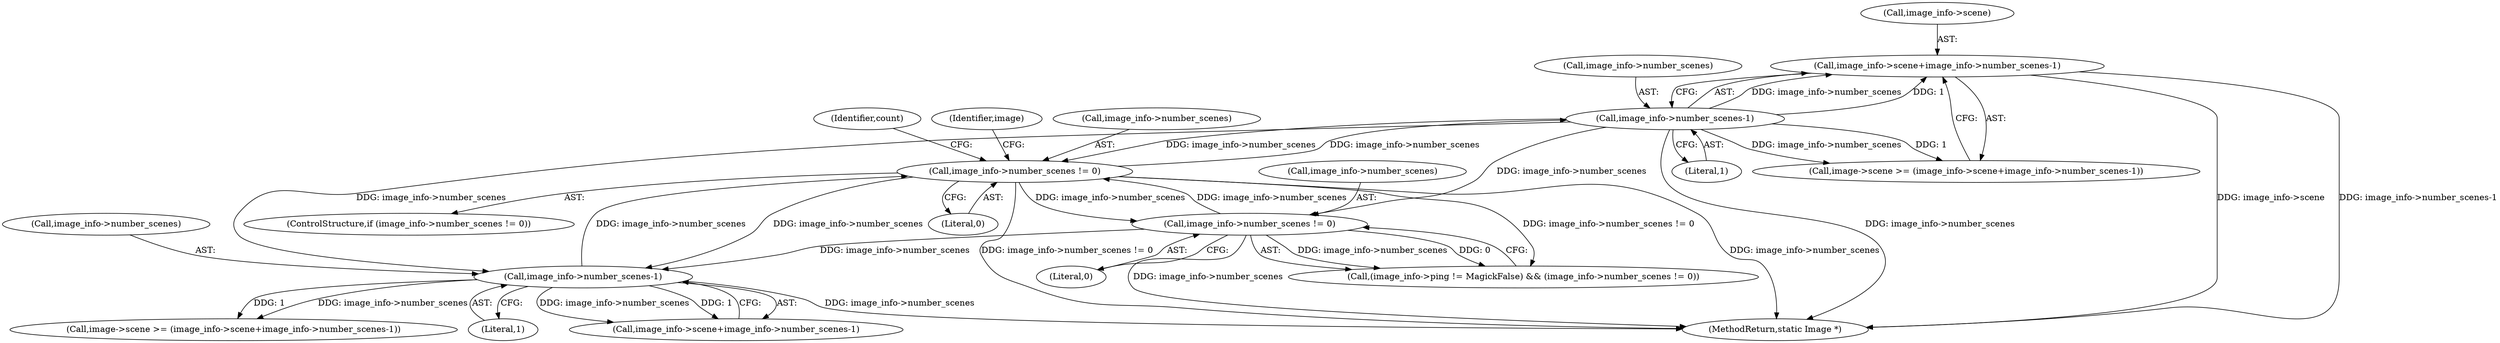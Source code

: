 digraph "0_ImageMagick_f6e9d0d9955e85bdd7540b251cd50d598dacc5e6_70@pointer" {
"1002151" [label="(Call,image_info->scene+image_info->number_scenes-1)"];
"1002155" [label="(Call,image_info->number_scenes-1)"];
"1002141" [label="(Call,image_info->number_scenes != 0)"];
"1001148" [label="(Call,image_info->number_scenes != 0)"];
"1001162" [label="(Call,image_info->number_scenes-1)"];
"1002142" [label="(Call,image_info->number_scenes)"];
"1002152" [label="(Call,image_info->scene)"];
"1001142" [label="(Call,(image_info->ping != MagickFalse) && (image_info->number_scenes != 0))"];
"1001166" [label="(Literal,1)"];
"1001163" [label="(Call,image_info->number_scenes)"];
"1002145" [label="(Literal,0)"];
"1002140" [label="(ControlStructure,if (image_info->number_scenes != 0))"];
"1001152" [label="(Literal,0)"];
"1002155" [label="(Call,image_info->number_scenes-1)"];
"1001158" [label="(Call,image_info->scene+image_info->number_scenes-1)"];
"1001154" [label="(Call,image->scene >= (image_info->scene+image_info->number_scenes-1))"];
"1001162" [label="(Call,image_info->number_scenes-1)"];
"1002159" [label="(Literal,1)"];
"1002156" [label="(Call,image_info->number_scenes)"];
"1002162" [label="(Identifier,count)"];
"1002147" [label="(Call,image->scene >= (image_info->scene+image_info->number_scenes-1))"];
"1002149" [label="(Identifier,image)"];
"1002151" [label="(Call,image_info->scene+image_info->number_scenes-1)"];
"1001148" [label="(Call,image_info->number_scenes != 0)"];
"1001149" [label="(Call,image_info->number_scenes)"];
"1002141" [label="(Call,image_info->number_scenes != 0)"];
"1002234" [label="(MethodReturn,static Image *)"];
"1002151" -> "1002147"  [label="AST: "];
"1002151" -> "1002155"  [label="CFG: "];
"1002152" -> "1002151"  [label="AST: "];
"1002155" -> "1002151"  [label="AST: "];
"1002147" -> "1002151"  [label="CFG: "];
"1002151" -> "1002234"  [label="DDG: image_info->scene"];
"1002151" -> "1002234"  [label="DDG: image_info->number_scenes-1"];
"1002155" -> "1002151"  [label="DDG: image_info->number_scenes"];
"1002155" -> "1002151"  [label="DDG: 1"];
"1002155" -> "1002159"  [label="CFG: "];
"1002156" -> "1002155"  [label="AST: "];
"1002159" -> "1002155"  [label="AST: "];
"1002155" -> "1002234"  [label="DDG: image_info->number_scenes"];
"1002155" -> "1001148"  [label="DDG: image_info->number_scenes"];
"1002155" -> "1001162"  [label="DDG: image_info->number_scenes"];
"1002155" -> "1002141"  [label="DDG: image_info->number_scenes"];
"1002155" -> "1002147"  [label="DDG: image_info->number_scenes"];
"1002155" -> "1002147"  [label="DDG: 1"];
"1002141" -> "1002155"  [label="DDG: image_info->number_scenes"];
"1002141" -> "1002140"  [label="AST: "];
"1002141" -> "1002145"  [label="CFG: "];
"1002142" -> "1002141"  [label="AST: "];
"1002145" -> "1002141"  [label="AST: "];
"1002149" -> "1002141"  [label="CFG: "];
"1002162" -> "1002141"  [label="CFG: "];
"1002141" -> "1002234"  [label="DDG: image_info->number_scenes"];
"1002141" -> "1002234"  [label="DDG: image_info->number_scenes != 0"];
"1002141" -> "1001142"  [label="DDG: image_info->number_scenes != 0"];
"1002141" -> "1001148"  [label="DDG: image_info->number_scenes"];
"1002141" -> "1001162"  [label="DDG: image_info->number_scenes"];
"1001148" -> "1002141"  [label="DDG: image_info->number_scenes"];
"1001162" -> "1002141"  [label="DDG: image_info->number_scenes"];
"1001148" -> "1001142"  [label="AST: "];
"1001148" -> "1001152"  [label="CFG: "];
"1001149" -> "1001148"  [label="AST: "];
"1001152" -> "1001148"  [label="AST: "];
"1001142" -> "1001148"  [label="CFG: "];
"1001148" -> "1002234"  [label="DDG: image_info->number_scenes"];
"1001148" -> "1001142"  [label="DDG: image_info->number_scenes"];
"1001148" -> "1001142"  [label="DDG: 0"];
"1001148" -> "1001162"  [label="DDG: image_info->number_scenes"];
"1001162" -> "1001158"  [label="AST: "];
"1001162" -> "1001166"  [label="CFG: "];
"1001163" -> "1001162"  [label="AST: "];
"1001166" -> "1001162"  [label="AST: "];
"1001158" -> "1001162"  [label="CFG: "];
"1001162" -> "1002234"  [label="DDG: image_info->number_scenes"];
"1001162" -> "1001154"  [label="DDG: image_info->number_scenes"];
"1001162" -> "1001154"  [label="DDG: 1"];
"1001162" -> "1001158"  [label="DDG: image_info->number_scenes"];
"1001162" -> "1001158"  [label="DDG: 1"];
}

